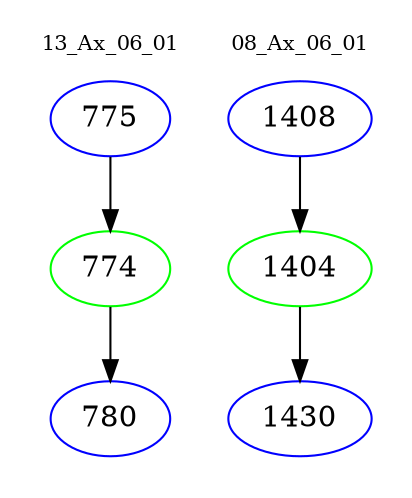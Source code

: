 digraph{
subgraph cluster_0 {
color = white
label = "13_Ax_06_01";
fontsize=10;
T0_775 [label="775", color="blue"]
T0_775 -> T0_774 [color="black"]
T0_774 [label="774", color="green"]
T0_774 -> T0_780 [color="black"]
T0_780 [label="780", color="blue"]
}
subgraph cluster_1 {
color = white
label = "08_Ax_06_01";
fontsize=10;
T1_1408 [label="1408", color="blue"]
T1_1408 -> T1_1404 [color="black"]
T1_1404 [label="1404", color="green"]
T1_1404 -> T1_1430 [color="black"]
T1_1430 [label="1430", color="blue"]
}
}
